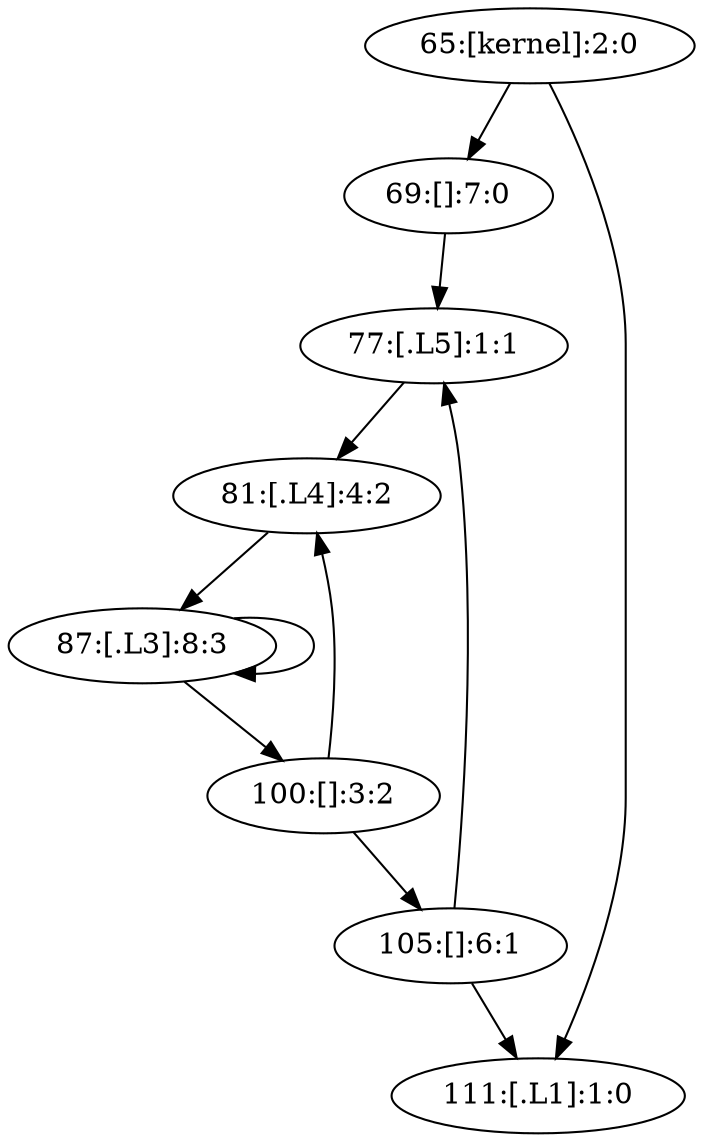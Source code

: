 digraph CFG {
65 [label="65:[kernel]:2:0"];
69 [label="69:[]:7:0"];
77 [label="77:[.L5]:1:1"];
81 [label="81:[.L4]:4:2"];
87 [label="87:[.L3]:8:3"];
100 [label="100:[]:3:2"];
105 [label="105:[]:6:1"];
111 [label="111:[.L1]:1:0"];
65 -> 111;
65 -> 69;
69 -> 77;
77 -> 81;
81 -> 87;
87 -> 87;
87 -> 100;
100 -> 81;
100 -> 105;
105 -> 77;
105 -> 111;
}
